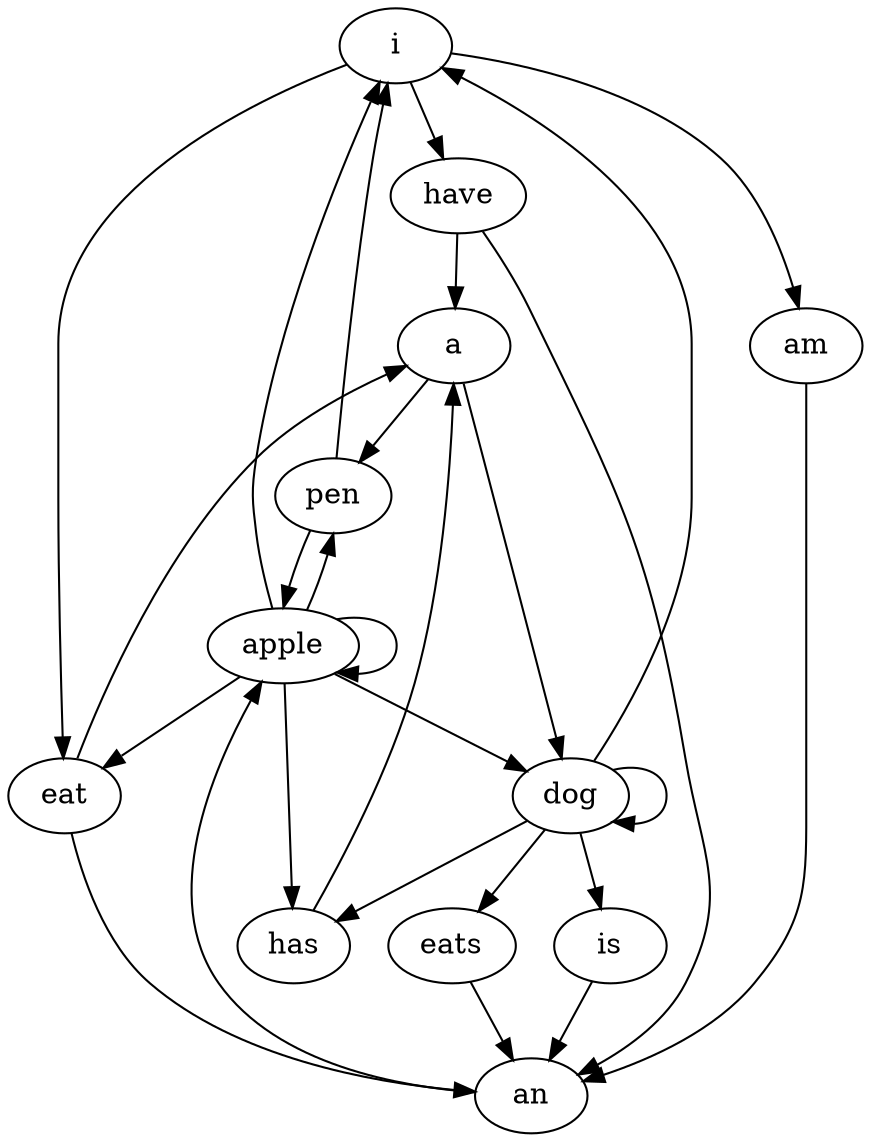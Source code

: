 digraph G {
  i -> have;
  i -> eat;
  i -> am;
  have -> a;
  have -> an;
  a -> pen;
  a -> dog;
  pen -> i;
  pen -> apple;
  an -> apple;
  apple -> i;
  apple -> pen;
  apple -> apple;
  apple -> dog;
  apple -> has;
  apple -> eat;
  dog -> i;
  dog -> dog;
  dog -> has;
  dog -> eats;
  dog -> is;
  has -> a;
  eats -> an;
  eat -> a;
  eat -> an;
  am -> an;
  is -> an;
}